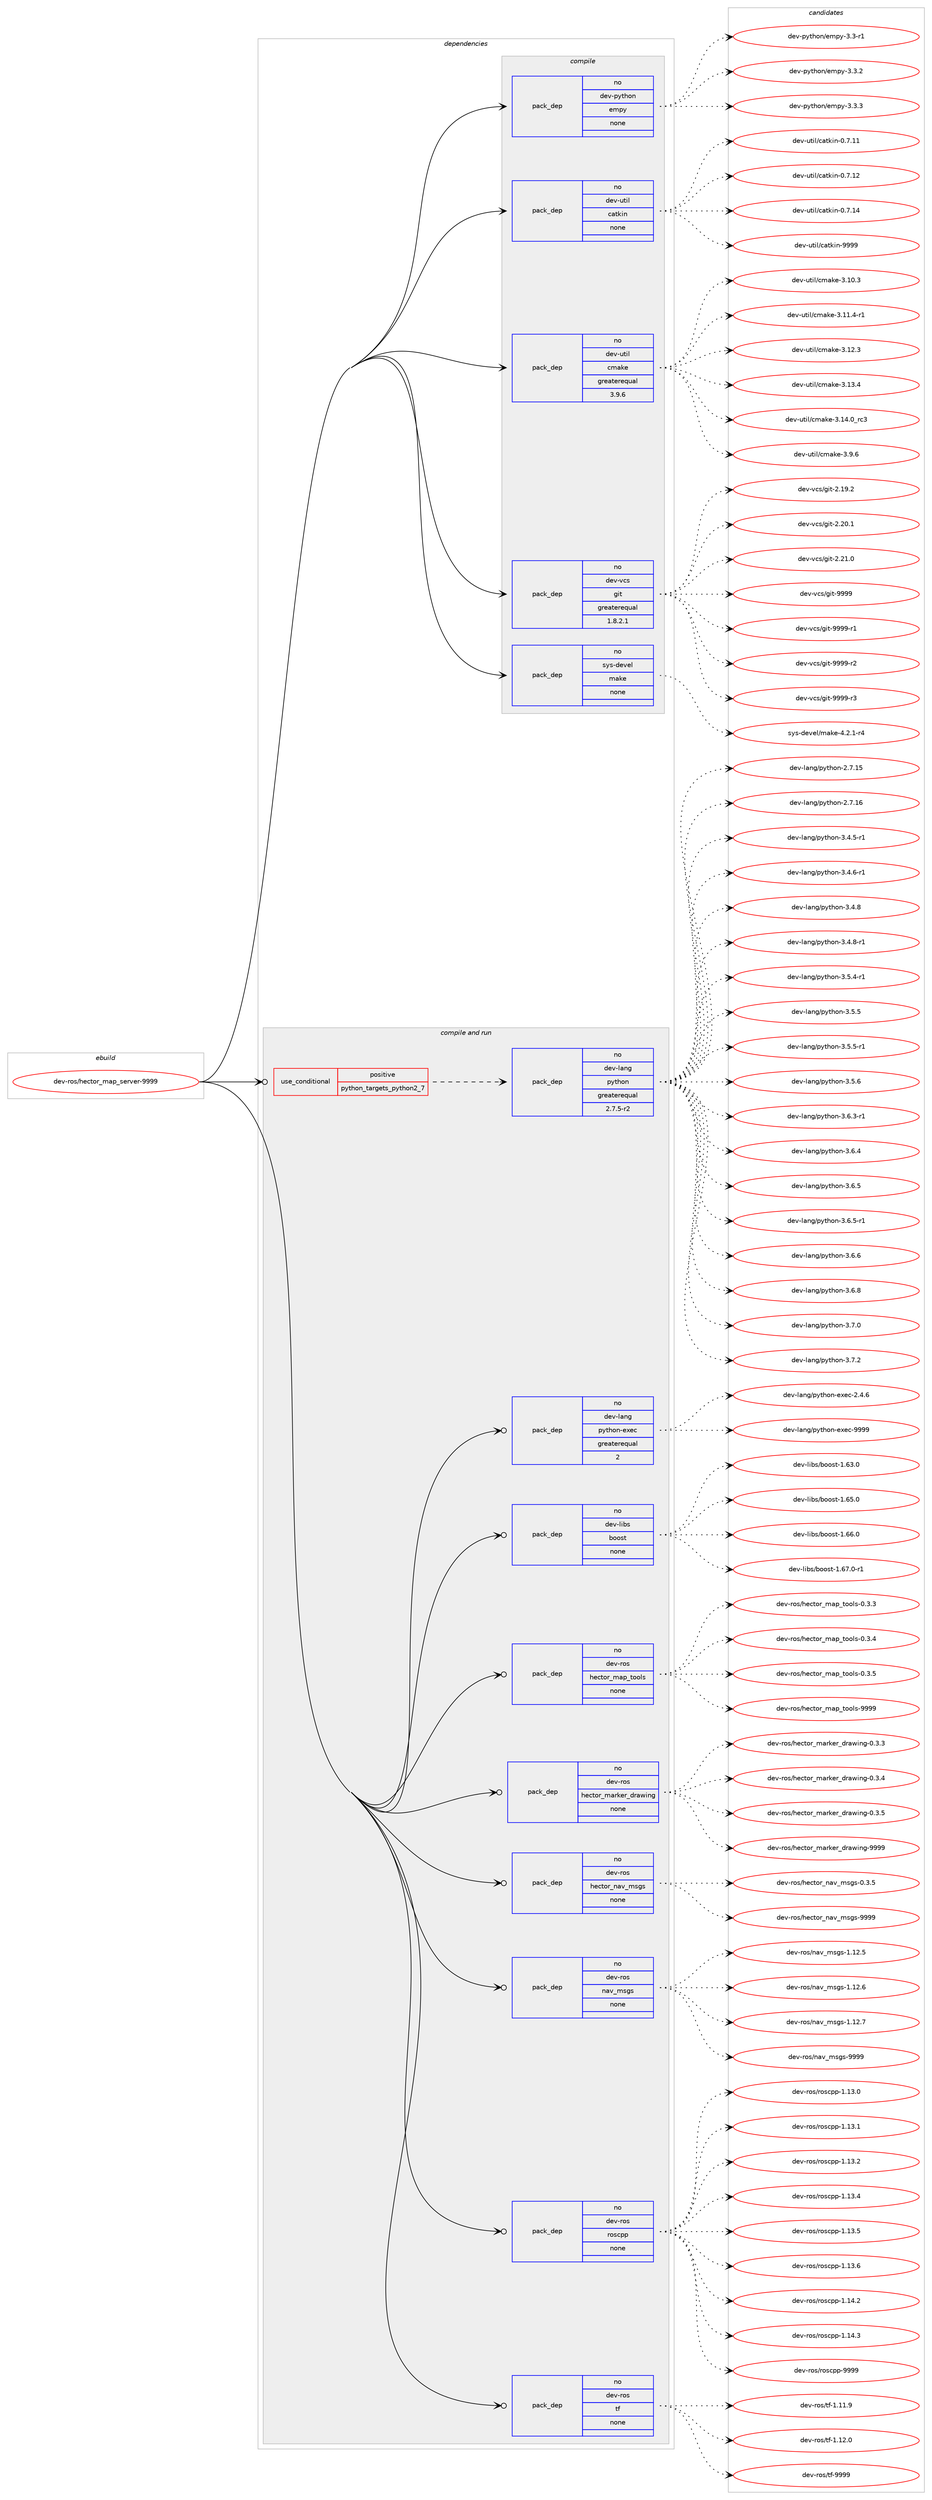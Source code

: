 digraph prolog {

# *************
# Graph options
# *************

newrank=true;
concentrate=true;
compound=true;
graph [rankdir=LR,fontname=Helvetica,fontsize=10,ranksep=1.5];#, ranksep=2.5, nodesep=0.2];
edge  [arrowhead=vee];
node  [fontname=Helvetica,fontsize=10];

# **********
# The ebuild
# **********

subgraph cluster_leftcol {
color=gray;
rank=same;
label=<<i>ebuild</i>>;
id [label="dev-ros/hector_map_server-9999", color=red, width=4, href="../dev-ros/hector_map_server-9999.svg"];
}

# ****************
# The dependencies
# ****************

subgraph cluster_midcol {
color=gray;
label=<<i>dependencies</i>>;
subgraph cluster_compile {
fillcolor="#eeeeee";
style=filled;
label=<<i>compile</i>>;
subgraph pack1044997 {
dependency1457021 [label=<<TABLE BORDER="0" CELLBORDER="1" CELLSPACING="0" CELLPADDING="4" WIDTH="220"><TR><TD ROWSPAN="6" CELLPADDING="30">pack_dep</TD></TR><TR><TD WIDTH="110">no</TD></TR><TR><TD>dev-python</TD></TR><TR><TD>empy</TD></TR><TR><TD>none</TD></TR><TR><TD></TD></TR></TABLE>>, shape=none, color=blue];
}
id:e -> dependency1457021:w [weight=20,style="solid",arrowhead="vee"];
subgraph pack1044998 {
dependency1457022 [label=<<TABLE BORDER="0" CELLBORDER="1" CELLSPACING="0" CELLPADDING="4" WIDTH="220"><TR><TD ROWSPAN="6" CELLPADDING="30">pack_dep</TD></TR><TR><TD WIDTH="110">no</TD></TR><TR><TD>dev-util</TD></TR><TR><TD>catkin</TD></TR><TR><TD>none</TD></TR><TR><TD></TD></TR></TABLE>>, shape=none, color=blue];
}
id:e -> dependency1457022:w [weight=20,style="solid",arrowhead="vee"];
subgraph pack1044999 {
dependency1457023 [label=<<TABLE BORDER="0" CELLBORDER="1" CELLSPACING="0" CELLPADDING="4" WIDTH="220"><TR><TD ROWSPAN="6" CELLPADDING="30">pack_dep</TD></TR><TR><TD WIDTH="110">no</TD></TR><TR><TD>dev-util</TD></TR><TR><TD>cmake</TD></TR><TR><TD>greaterequal</TD></TR><TR><TD>3.9.6</TD></TR></TABLE>>, shape=none, color=blue];
}
id:e -> dependency1457023:w [weight=20,style="solid",arrowhead="vee"];
subgraph pack1045000 {
dependency1457024 [label=<<TABLE BORDER="0" CELLBORDER="1" CELLSPACING="0" CELLPADDING="4" WIDTH="220"><TR><TD ROWSPAN="6" CELLPADDING="30">pack_dep</TD></TR><TR><TD WIDTH="110">no</TD></TR><TR><TD>dev-vcs</TD></TR><TR><TD>git</TD></TR><TR><TD>greaterequal</TD></TR><TR><TD>1.8.2.1</TD></TR></TABLE>>, shape=none, color=blue];
}
id:e -> dependency1457024:w [weight=20,style="solid",arrowhead="vee"];
subgraph pack1045001 {
dependency1457025 [label=<<TABLE BORDER="0" CELLBORDER="1" CELLSPACING="0" CELLPADDING="4" WIDTH="220"><TR><TD ROWSPAN="6" CELLPADDING="30">pack_dep</TD></TR><TR><TD WIDTH="110">no</TD></TR><TR><TD>sys-devel</TD></TR><TR><TD>make</TD></TR><TR><TD>none</TD></TR><TR><TD></TD></TR></TABLE>>, shape=none, color=blue];
}
id:e -> dependency1457025:w [weight=20,style="solid",arrowhead="vee"];
}
subgraph cluster_compileandrun {
fillcolor="#eeeeee";
style=filled;
label=<<i>compile and run</i>>;
subgraph cond388634 {
dependency1457026 [label=<<TABLE BORDER="0" CELLBORDER="1" CELLSPACING="0" CELLPADDING="4"><TR><TD ROWSPAN="3" CELLPADDING="10">use_conditional</TD></TR><TR><TD>positive</TD></TR><TR><TD>python_targets_python2_7</TD></TR></TABLE>>, shape=none, color=red];
subgraph pack1045002 {
dependency1457027 [label=<<TABLE BORDER="0" CELLBORDER="1" CELLSPACING="0" CELLPADDING="4" WIDTH="220"><TR><TD ROWSPAN="6" CELLPADDING="30">pack_dep</TD></TR><TR><TD WIDTH="110">no</TD></TR><TR><TD>dev-lang</TD></TR><TR><TD>python</TD></TR><TR><TD>greaterequal</TD></TR><TR><TD>2.7.5-r2</TD></TR></TABLE>>, shape=none, color=blue];
}
dependency1457026:e -> dependency1457027:w [weight=20,style="dashed",arrowhead="vee"];
}
id:e -> dependency1457026:w [weight=20,style="solid",arrowhead="odotvee"];
subgraph pack1045003 {
dependency1457028 [label=<<TABLE BORDER="0" CELLBORDER="1" CELLSPACING="0" CELLPADDING="4" WIDTH="220"><TR><TD ROWSPAN="6" CELLPADDING="30">pack_dep</TD></TR><TR><TD WIDTH="110">no</TD></TR><TR><TD>dev-lang</TD></TR><TR><TD>python-exec</TD></TR><TR><TD>greaterequal</TD></TR><TR><TD>2</TD></TR></TABLE>>, shape=none, color=blue];
}
id:e -> dependency1457028:w [weight=20,style="solid",arrowhead="odotvee"];
subgraph pack1045004 {
dependency1457029 [label=<<TABLE BORDER="0" CELLBORDER="1" CELLSPACING="0" CELLPADDING="4" WIDTH="220"><TR><TD ROWSPAN="6" CELLPADDING="30">pack_dep</TD></TR><TR><TD WIDTH="110">no</TD></TR><TR><TD>dev-libs</TD></TR><TR><TD>boost</TD></TR><TR><TD>none</TD></TR><TR><TD></TD></TR></TABLE>>, shape=none, color=blue];
}
id:e -> dependency1457029:w [weight=20,style="solid",arrowhead="odotvee"];
subgraph pack1045005 {
dependency1457030 [label=<<TABLE BORDER="0" CELLBORDER="1" CELLSPACING="0" CELLPADDING="4" WIDTH="220"><TR><TD ROWSPAN="6" CELLPADDING="30">pack_dep</TD></TR><TR><TD WIDTH="110">no</TD></TR><TR><TD>dev-ros</TD></TR><TR><TD>hector_map_tools</TD></TR><TR><TD>none</TD></TR><TR><TD></TD></TR></TABLE>>, shape=none, color=blue];
}
id:e -> dependency1457030:w [weight=20,style="solid",arrowhead="odotvee"];
subgraph pack1045006 {
dependency1457031 [label=<<TABLE BORDER="0" CELLBORDER="1" CELLSPACING="0" CELLPADDING="4" WIDTH="220"><TR><TD ROWSPAN="6" CELLPADDING="30">pack_dep</TD></TR><TR><TD WIDTH="110">no</TD></TR><TR><TD>dev-ros</TD></TR><TR><TD>hector_marker_drawing</TD></TR><TR><TD>none</TD></TR><TR><TD></TD></TR></TABLE>>, shape=none, color=blue];
}
id:e -> dependency1457031:w [weight=20,style="solid",arrowhead="odotvee"];
subgraph pack1045007 {
dependency1457032 [label=<<TABLE BORDER="0" CELLBORDER="1" CELLSPACING="0" CELLPADDING="4" WIDTH="220"><TR><TD ROWSPAN="6" CELLPADDING="30">pack_dep</TD></TR><TR><TD WIDTH="110">no</TD></TR><TR><TD>dev-ros</TD></TR><TR><TD>hector_nav_msgs</TD></TR><TR><TD>none</TD></TR><TR><TD></TD></TR></TABLE>>, shape=none, color=blue];
}
id:e -> dependency1457032:w [weight=20,style="solid",arrowhead="odotvee"];
subgraph pack1045008 {
dependency1457033 [label=<<TABLE BORDER="0" CELLBORDER="1" CELLSPACING="0" CELLPADDING="4" WIDTH="220"><TR><TD ROWSPAN="6" CELLPADDING="30">pack_dep</TD></TR><TR><TD WIDTH="110">no</TD></TR><TR><TD>dev-ros</TD></TR><TR><TD>nav_msgs</TD></TR><TR><TD>none</TD></TR><TR><TD></TD></TR></TABLE>>, shape=none, color=blue];
}
id:e -> dependency1457033:w [weight=20,style="solid",arrowhead="odotvee"];
subgraph pack1045009 {
dependency1457034 [label=<<TABLE BORDER="0" CELLBORDER="1" CELLSPACING="0" CELLPADDING="4" WIDTH="220"><TR><TD ROWSPAN="6" CELLPADDING="30">pack_dep</TD></TR><TR><TD WIDTH="110">no</TD></TR><TR><TD>dev-ros</TD></TR><TR><TD>roscpp</TD></TR><TR><TD>none</TD></TR><TR><TD></TD></TR></TABLE>>, shape=none, color=blue];
}
id:e -> dependency1457034:w [weight=20,style="solid",arrowhead="odotvee"];
subgraph pack1045010 {
dependency1457035 [label=<<TABLE BORDER="0" CELLBORDER="1" CELLSPACING="0" CELLPADDING="4" WIDTH="220"><TR><TD ROWSPAN="6" CELLPADDING="30">pack_dep</TD></TR><TR><TD WIDTH="110">no</TD></TR><TR><TD>dev-ros</TD></TR><TR><TD>tf</TD></TR><TR><TD>none</TD></TR><TR><TD></TD></TR></TABLE>>, shape=none, color=blue];
}
id:e -> dependency1457035:w [weight=20,style="solid",arrowhead="odotvee"];
}
subgraph cluster_run {
fillcolor="#eeeeee";
style=filled;
label=<<i>run</i>>;
}
}

# **************
# The candidates
# **************

subgraph cluster_choices {
rank=same;
color=gray;
label=<<i>candidates</i>>;

subgraph choice1044997 {
color=black;
nodesep=1;
choice1001011184511212111610411111047101109112121455146514511449 [label="dev-python/empy-3.3-r1", color=red, width=4,href="../dev-python/empy-3.3-r1.svg"];
choice1001011184511212111610411111047101109112121455146514650 [label="dev-python/empy-3.3.2", color=red, width=4,href="../dev-python/empy-3.3.2.svg"];
choice1001011184511212111610411111047101109112121455146514651 [label="dev-python/empy-3.3.3", color=red, width=4,href="../dev-python/empy-3.3.3.svg"];
dependency1457021:e -> choice1001011184511212111610411111047101109112121455146514511449:w [style=dotted,weight="100"];
dependency1457021:e -> choice1001011184511212111610411111047101109112121455146514650:w [style=dotted,weight="100"];
dependency1457021:e -> choice1001011184511212111610411111047101109112121455146514651:w [style=dotted,weight="100"];
}
subgraph choice1044998 {
color=black;
nodesep=1;
choice1001011184511711610510847999711610710511045484655464949 [label="dev-util/catkin-0.7.11", color=red, width=4,href="../dev-util/catkin-0.7.11.svg"];
choice1001011184511711610510847999711610710511045484655464950 [label="dev-util/catkin-0.7.12", color=red, width=4,href="../dev-util/catkin-0.7.12.svg"];
choice1001011184511711610510847999711610710511045484655464952 [label="dev-util/catkin-0.7.14", color=red, width=4,href="../dev-util/catkin-0.7.14.svg"];
choice100101118451171161051084799971161071051104557575757 [label="dev-util/catkin-9999", color=red, width=4,href="../dev-util/catkin-9999.svg"];
dependency1457022:e -> choice1001011184511711610510847999711610710511045484655464949:w [style=dotted,weight="100"];
dependency1457022:e -> choice1001011184511711610510847999711610710511045484655464950:w [style=dotted,weight="100"];
dependency1457022:e -> choice1001011184511711610510847999711610710511045484655464952:w [style=dotted,weight="100"];
dependency1457022:e -> choice100101118451171161051084799971161071051104557575757:w [style=dotted,weight="100"];
}
subgraph choice1044999 {
color=black;
nodesep=1;
choice1001011184511711610510847991099710710145514649484651 [label="dev-util/cmake-3.10.3", color=red, width=4,href="../dev-util/cmake-3.10.3.svg"];
choice10010111845117116105108479910997107101455146494946524511449 [label="dev-util/cmake-3.11.4-r1", color=red, width=4,href="../dev-util/cmake-3.11.4-r1.svg"];
choice1001011184511711610510847991099710710145514649504651 [label="dev-util/cmake-3.12.3", color=red, width=4,href="../dev-util/cmake-3.12.3.svg"];
choice1001011184511711610510847991099710710145514649514652 [label="dev-util/cmake-3.13.4", color=red, width=4,href="../dev-util/cmake-3.13.4.svg"];
choice1001011184511711610510847991099710710145514649524648951149951 [label="dev-util/cmake-3.14.0_rc3", color=red, width=4,href="../dev-util/cmake-3.14.0_rc3.svg"];
choice10010111845117116105108479910997107101455146574654 [label="dev-util/cmake-3.9.6", color=red, width=4,href="../dev-util/cmake-3.9.6.svg"];
dependency1457023:e -> choice1001011184511711610510847991099710710145514649484651:w [style=dotted,weight="100"];
dependency1457023:e -> choice10010111845117116105108479910997107101455146494946524511449:w [style=dotted,weight="100"];
dependency1457023:e -> choice1001011184511711610510847991099710710145514649504651:w [style=dotted,weight="100"];
dependency1457023:e -> choice1001011184511711610510847991099710710145514649514652:w [style=dotted,weight="100"];
dependency1457023:e -> choice1001011184511711610510847991099710710145514649524648951149951:w [style=dotted,weight="100"];
dependency1457023:e -> choice10010111845117116105108479910997107101455146574654:w [style=dotted,weight="100"];
}
subgraph choice1045000 {
color=black;
nodesep=1;
choice10010111845118991154710310511645504649574650 [label="dev-vcs/git-2.19.2", color=red, width=4,href="../dev-vcs/git-2.19.2.svg"];
choice10010111845118991154710310511645504650484649 [label="dev-vcs/git-2.20.1", color=red, width=4,href="../dev-vcs/git-2.20.1.svg"];
choice10010111845118991154710310511645504650494648 [label="dev-vcs/git-2.21.0", color=red, width=4,href="../dev-vcs/git-2.21.0.svg"];
choice1001011184511899115471031051164557575757 [label="dev-vcs/git-9999", color=red, width=4,href="../dev-vcs/git-9999.svg"];
choice10010111845118991154710310511645575757574511449 [label="dev-vcs/git-9999-r1", color=red, width=4,href="../dev-vcs/git-9999-r1.svg"];
choice10010111845118991154710310511645575757574511450 [label="dev-vcs/git-9999-r2", color=red, width=4,href="../dev-vcs/git-9999-r2.svg"];
choice10010111845118991154710310511645575757574511451 [label="dev-vcs/git-9999-r3", color=red, width=4,href="../dev-vcs/git-9999-r3.svg"];
dependency1457024:e -> choice10010111845118991154710310511645504649574650:w [style=dotted,weight="100"];
dependency1457024:e -> choice10010111845118991154710310511645504650484649:w [style=dotted,weight="100"];
dependency1457024:e -> choice10010111845118991154710310511645504650494648:w [style=dotted,weight="100"];
dependency1457024:e -> choice1001011184511899115471031051164557575757:w [style=dotted,weight="100"];
dependency1457024:e -> choice10010111845118991154710310511645575757574511449:w [style=dotted,weight="100"];
dependency1457024:e -> choice10010111845118991154710310511645575757574511450:w [style=dotted,weight="100"];
dependency1457024:e -> choice10010111845118991154710310511645575757574511451:w [style=dotted,weight="100"];
}
subgraph choice1045001 {
color=black;
nodesep=1;
choice1151211154510010111810110847109971071014552465046494511452 [label="sys-devel/make-4.2.1-r4", color=red, width=4,href="../sys-devel/make-4.2.1-r4.svg"];
dependency1457025:e -> choice1151211154510010111810110847109971071014552465046494511452:w [style=dotted,weight="100"];
}
subgraph choice1045002 {
color=black;
nodesep=1;
choice10010111845108971101034711212111610411111045504655464953 [label="dev-lang/python-2.7.15", color=red, width=4,href="../dev-lang/python-2.7.15.svg"];
choice10010111845108971101034711212111610411111045504655464954 [label="dev-lang/python-2.7.16", color=red, width=4,href="../dev-lang/python-2.7.16.svg"];
choice1001011184510897110103471121211161041111104551465246534511449 [label="dev-lang/python-3.4.5-r1", color=red, width=4,href="../dev-lang/python-3.4.5-r1.svg"];
choice1001011184510897110103471121211161041111104551465246544511449 [label="dev-lang/python-3.4.6-r1", color=red, width=4,href="../dev-lang/python-3.4.6-r1.svg"];
choice100101118451089711010347112121116104111110455146524656 [label="dev-lang/python-3.4.8", color=red, width=4,href="../dev-lang/python-3.4.8.svg"];
choice1001011184510897110103471121211161041111104551465246564511449 [label="dev-lang/python-3.4.8-r1", color=red, width=4,href="../dev-lang/python-3.4.8-r1.svg"];
choice1001011184510897110103471121211161041111104551465346524511449 [label="dev-lang/python-3.5.4-r1", color=red, width=4,href="../dev-lang/python-3.5.4-r1.svg"];
choice100101118451089711010347112121116104111110455146534653 [label="dev-lang/python-3.5.5", color=red, width=4,href="../dev-lang/python-3.5.5.svg"];
choice1001011184510897110103471121211161041111104551465346534511449 [label="dev-lang/python-3.5.5-r1", color=red, width=4,href="../dev-lang/python-3.5.5-r1.svg"];
choice100101118451089711010347112121116104111110455146534654 [label="dev-lang/python-3.5.6", color=red, width=4,href="../dev-lang/python-3.5.6.svg"];
choice1001011184510897110103471121211161041111104551465446514511449 [label="dev-lang/python-3.6.3-r1", color=red, width=4,href="../dev-lang/python-3.6.3-r1.svg"];
choice100101118451089711010347112121116104111110455146544652 [label="dev-lang/python-3.6.4", color=red, width=4,href="../dev-lang/python-3.6.4.svg"];
choice100101118451089711010347112121116104111110455146544653 [label="dev-lang/python-3.6.5", color=red, width=4,href="../dev-lang/python-3.6.5.svg"];
choice1001011184510897110103471121211161041111104551465446534511449 [label="dev-lang/python-3.6.5-r1", color=red, width=4,href="../dev-lang/python-3.6.5-r1.svg"];
choice100101118451089711010347112121116104111110455146544654 [label="dev-lang/python-3.6.6", color=red, width=4,href="../dev-lang/python-3.6.6.svg"];
choice100101118451089711010347112121116104111110455146544656 [label="dev-lang/python-3.6.8", color=red, width=4,href="../dev-lang/python-3.6.8.svg"];
choice100101118451089711010347112121116104111110455146554648 [label="dev-lang/python-3.7.0", color=red, width=4,href="../dev-lang/python-3.7.0.svg"];
choice100101118451089711010347112121116104111110455146554650 [label="dev-lang/python-3.7.2", color=red, width=4,href="../dev-lang/python-3.7.2.svg"];
dependency1457027:e -> choice10010111845108971101034711212111610411111045504655464953:w [style=dotted,weight="100"];
dependency1457027:e -> choice10010111845108971101034711212111610411111045504655464954:w [style=dotted,weight="100"];
dependency1457027:e -> choice1001011184510897110103471121211161041111104551465246534511449:w [style=dotted,weight="100"];
dependency1457027:e -> choice1001011184510897110103471121211161041111104551465246544511449:w [style=dotted,weight="100"];
dependency1457027:e -> choice100101118451089711010347112121116104111110455146524656:w [style=dotted,weight="100"];
dependency1457027:e -> choice1001011184510897110103471121211161041111104551465246564511449:w [style=dotted,weight="100"];
dependency1457027:e -> choice1001011184510897110103471121211161041111104551465346524511449:w [style=dotted,weight="100"];
dependency1457027:e -> choice100101118451089711010347112121116104111110455146534653:w [style=dotted,weight="100"];
dependency1457027:e -> choice1001011184510897110103471121211161041111104551465346534511449:w [style=dotted,weight="100"];
dependency1457027:e -> choice100101118451089711010347112121116104111110455146534654:w [style=dotted,weight="100"];
dependency1457027:e -> choice1001011184510897110103471121211161041111104551465446514511449:w [style=dotted,weight="100"];
dependency1457027:e -> choice100101118451089711010347112121116104111110455146544652:w [style=dotted,weight="100"];
dependency1457027:e -> choice100101118451089711010347112121116104111110455146544653:w [style=dotted,weight="100"];
dependency1457027:e -> choice1001011184510897110103471121211161041111104551465446534511449:w [style=dotted,weight="100"];
dependency1457027:e -> choice100101118451089711010347112121116104111110455146544654:w [style=dotted,weight="100"];
dependency1457027:e -> choice100101118451089711010347112121116104111110455146544656:w [style=dotted,weight="100"];
dependency1457027:e -> choice100101118451089711010347112121116104111110455146554648:w [style=dotted,weight="100"];
dependency1457027:e -> choice100101118451089711010347112121116104111110455146554650:w [style=dotted,weight="100"];
}
subgraph choice1045003 {
color=black;
nodesep=1;
choice1001011184510897110103471121211161041111104510112010199455046524654 [label="dev-lang/python-exec-2.4.6", color=red, width=4,href="../dev-lang/python-exec-2.4.6.svg"];
choice10010111845108971101034711212111610411111045101120101994557575757 [label="dev-lang/python-exec-9999", color=red, width=4,href="../dev-lang/python-exec-9999.svg"];
dependency1457028:e -> choice1001011184510897110103471121211161041111104510112010199455046524654:w [style=dotted,weight="100"];
dependency1457028:e -> choice10010111845108971101034711212111610411111045101120101994557575757:w [style=dotted,weight="100"];
}
subgraph choice1045004 {
color=black;
nodesep=1;
choice1001011184510810598115479811111111511645494654514648 [label="dev-libs/boost-1.63.0", color=red, width=4,href="../dev-libs/boost-1.63.0.svg"];
choice1001011184510810598115479811111111511645494654534648 [label="dev-libs/boost-1.65.0", color=red, width=4,href="../dev-libs/boost-1.65.0.svg"];
choice1001011184510810598115479811111111511645494654544648 [label="dev-libs/boost-1.66.0", color=red, width=4,href="../dev-libs/boost-1.66.0.svg"];
choice10010111845108105981154798111111115116454946545546484511449 [label="dev-libs/boost-1.67.0-r1", color=red, width=4,href="../dev-libs/boost-1.67.0-r1.svg"];
dependency1457029:e -> choice1001011184510810598115479811111111511645494654514648:w [style=dotted,weight="100"];
dependency1457029:e -> choice1001011184510810598115479811111111511645494654534648:w [style=dotted,weight="100"];
dependency1457029:e -> choice1001011184510810598115479811111111511645494654544648:w [style=dotted,weight="100"];
dependency1457029:e -> choice10010111845108105981154798111111115116454946545546484511449:w [style=dotted,weight="100"];
}
subgraph choice1045005 {
color=black;
nodesep=1;
choice100101118451141111154710410199116111114951099711295116111111108115454846514651 [label="dev-ros/hector_map_tools-0.3.3", color=red, width=4,href="../dev-ros/hector_map_tools-0.3.3.svg"];
choice100101118451141111154710410199116111114951099711295116111111108115454846514652 [label="dev-ros/hector_map_tools-0.3.4", color=red, width=4,href="../dev-ros/hector_map_tools-0.3.4.svg"];
choice100101118451141111154710410199116111114951099711295116111111108115454846514653 [label="dev-ros/hector_map_tools-0.3.5", color=red, width=4,href="../dev-ros/hector_map_tools-0.3.5.svg"];
choice1001011184511411111547104101991161111149510997112951161111111081154557575757 [label="dev-ros/hector_map_tools-9999", color=red, width=4,href="../dev-ros/hector_map_tools-9999.svg"];
dependency1457030:e -> choice100101118451141111154710410199116111114951099711295116111111108115454846514651:w [style=dotted,weight="100"];
dependency1457030:e -> choice100101118451141111154710410199116111114951099711295116111111108115454846514652:w [style=dotted,weight="100"];
dependency1457030:e -> choice100101118451141111154710410199116111114951099711295116111111108115454846514653:w [style=dotted,weight="100"];
dependency1457030:e -> choice1001011184511411111547104101991161111149510997112951161111111081154557575757:w [style=dotted,weight="100"];
}
subgraph choice1045006 {
color=black;
nodesep=1;
choice10010111845114111115471041019911611111495109971141071011149510011497119105110103454846514651 [label="dev-ros/hector_marker_drawing-0.3.3", color=red, width=4,href="../dev-ros/hector_marker_drawing-0.3.3.svg"];
choice10010111845114111115471041019911611111495109971141071011149510011497119105110103454846514652 [label="dev-ros/hector_marker_drawing-0.3.4", color=red, width=4,href="../dev-ros/hector_marker_drawing-0.3.4.svg"];
choice10010111845114111115471041019911611111495109971141071011149510011497119105110103454846514653 [label="dev-ros/hector_marker_drawing-0.3.5", color=red, width=4,href="../dev-ros/hector_marker_drawing-0.3.5.svg"];
choice100101118451141111154710410199116111114951099711410710111495100114971191051101034557575757 [label="dev-ros/hector_marker_drawing-9999", color=red, width=4,href="../dev-ros/hector_marker_drawing-9999.svg"];
dependency1457031:e -> choice10010111845114111115471041019911611111495109971141071011149510011497119105110103454846514651:w [style=dotted,weight="100"];
dependency1457031:e -> choice10010111845114111115471041019911611111495109971141071011149510011497119105110103454846514652:w [style=dotted,weight="100"];
dependency1457031:e -> choice10010111845114111115471041019911611111495109971141071011149510011497119105110103454846514653:w [style=dotted,weight="100"];
dependency1457031:e -> choice100101118451141111154710410199116111114951099711410710111495100114971191051101034557575757:w [style=dotted,weight="100"];
}
subgraph choice1045007 {
color=black;
nodesep=1;
choice100101118451141111154710410199116111114951109711895109115103115454846514653 [label="dev-ros/hector_nav_msgs-0.3.5", color=red, width=4,href="../dev-ros/hector_nav_msgs-0.3.5.svg"];
choice1001011184511411111547104101991161111149511097118951091151031154557575757 [label="dev-ros/hector_nav_msgs-9999", color=red, width=4,href="../dev-ros/hector_nav_msgs-9999.svg"];
dependency1457032:e -> choice100101118451141111154710410199116111114951109711895109115103115454846514653:w [style=dotted,weight="100"];
dependency1457032:e -> choice1001011184511411111547104101991161111149511097118951091151031154557575757:w [style=dotted,weight="100"];
}
subgraph choice1045008 {
color=black;
nodesep=1;
choice1001011184511411111547110971189510911510311545494649504653 [label="dev-ros/nav_msgs-1.12.5", color=red, width=4,href="../dev-ros/nav_msgs-1.12.5.svg"];
choice1001011184511411111547110971189510911510311545494649504654 [label="dev-ros/nav_msgs-1.12.6", color=red, width=4,href="../dev-ros/nav_msgs-1.12.6.svg"];
choice1001011184511411111547110971189510911510311545494649504655 [label="dev-ros/nav_msgs-1.12.7", color=red, width=4,href="../dev-ros/nav_msgs-1.12.7.svg"];
choice100101118451141111154711097118951091151031154557575757 [label="dev-ros/nav_msgs-9999", color=red, width=4,href="../dev-ros/nav_msgs-9999.svg"];
dependency1457033:e -> choice1001011184511411111547110971189510911510311545494649504653:w [style=dotted,weight="100"];
dependency1457033:e -> choice1001011184511411111547110971189510911510311545494649504654:w [style=dotted,weight="100"];
dependency1457033:e -> choice1001011184511411111547110971189510911510311545494649504655:w [style=dotted,weight="100"];
dependency1457033:e -> choice100101118451141111154711097118951091151031154557575757:w [style=dotted,weight="100"];
}
subgraph choice1045009 {
color=black;
nodesep=1;
choice10010111845114111115471141111159911211245494649514648 [label="dev-ros/roscpp-1.13.0", color=red, width=4,href="../dev-ros/roscpp-1.13.0.svg"];
choice10010111845114111115471141111159911211245494649514649 [label="dev-ros/roscpp-1.13.1", color=red, width=4,href="../dev-ros/roscpp-1.13.1.svg"];
choice10010111845114111115471141111159911211245494649514650 [label="dev-ros/roscpp-1.13.2", color=red, width=4,href="../dev-ros/roscpp-1.13.2.svg"];
choice10010111845114111115471141111159911211245494649514652 [label="dev-ros/roscpp-1.13.4", color=red, width=4,href="../dev-ros/roscpp-1.13.4.svg"];
choice10010111845114111115471141111159911211245494649514653 [label="dev-ros/roscpp-1.13.5", color=red, width=4,href="../dev-ros/roscpp-1.13.5.svg"];
choice10010111845114111115471141111159911211245494649514654 [label="dev-ros/roscpp-1.13.6", color=red, width=4,href="../dev-ros/roscpp-1.13.6.svg"];
choice10010111845114111115471141111159911211245494649524650 [label="dev-ros/roscpp-1.14.2", color=red, width=4,href="../dev-ros/roscpp-1.14.2.svg"];
choice10010111845114111115471141111159911211245494649524651 [label="dev-ros/roscpp-1.14.3", color=red, width=4,href="../dev-ros/roscpp-1.14.3.svg"];
choice1001011184511411111547114111115991121124557575757 [label="dev-ros/roscpp-9999", color=red, width=4,href="../dev-ros/roscpp-9999.svg"];
dependency1457034:e -> choice10010111845114111115471141111159911211245494649514648:w [style=dotted,weight="100"];
dependency1457034:e -> choice10010111845114111115471141111159911211245494649514649:w [style=dotted,weight="100"];
dependency1457034:e -> choice10010111845114111115471141111159911211245494649514650:w [style=dotted,weight="100"];
dependency1457034:e -> choice10010111845114111115471141111159911211245494649514652:w [style=dotted,weight="100"];
dependency1457034:e -> choice10010111845114111115471141111159911211245494649514653:w [style=dotted,weight="100"];
dependency1457034:e -> choice10010111845114111115471141111159911211245494649514654:w [style=dotted,weight="100"];
dependency1457034:e -> choice10010111845114111115471141111159911211245494649524650:w [style=dotted,weight="100"];
dependency1457034:e -> choice10010111845114111115471141111159911211245494649524651:w [style=dotted,weight="100"];
dependency1457034:e -> choice1001011184511411111547114111115991121124557575757:w [style=dotted,weight="100"];
}
subgraph choice1045010 {
color=black;
nodesep=1;
choice100101118451141111154711610245494649494657 [label="dev-ros/tf-1.11.9", color=red, width=4,href="../dev-ros/tf-1.11.9.svg"];
choice100101118451141111154711610245494649504648 [label="dev-ros/tf-1.12.0", color=red, width=4,href="../dev-ros/tf-1.12.0.svg"];
choice10010111845114111115471161024557575757 [label="dev-ros/tf-9999", color=red, width=4,href="../dev-ros/tf-9999.svg"];
dependency1457035:e -> choice100101118451141111154711610245494649494657:w [style=dotted,weight="100"];
dependency1457035:e -> choice100101118451141111154711610245494649504648:w [style=dotted,weight="100"];
dependency1457035:e -> choice10010111845114111115471161024557575757:w [style=dotted,weight="100"];
}
}

}

